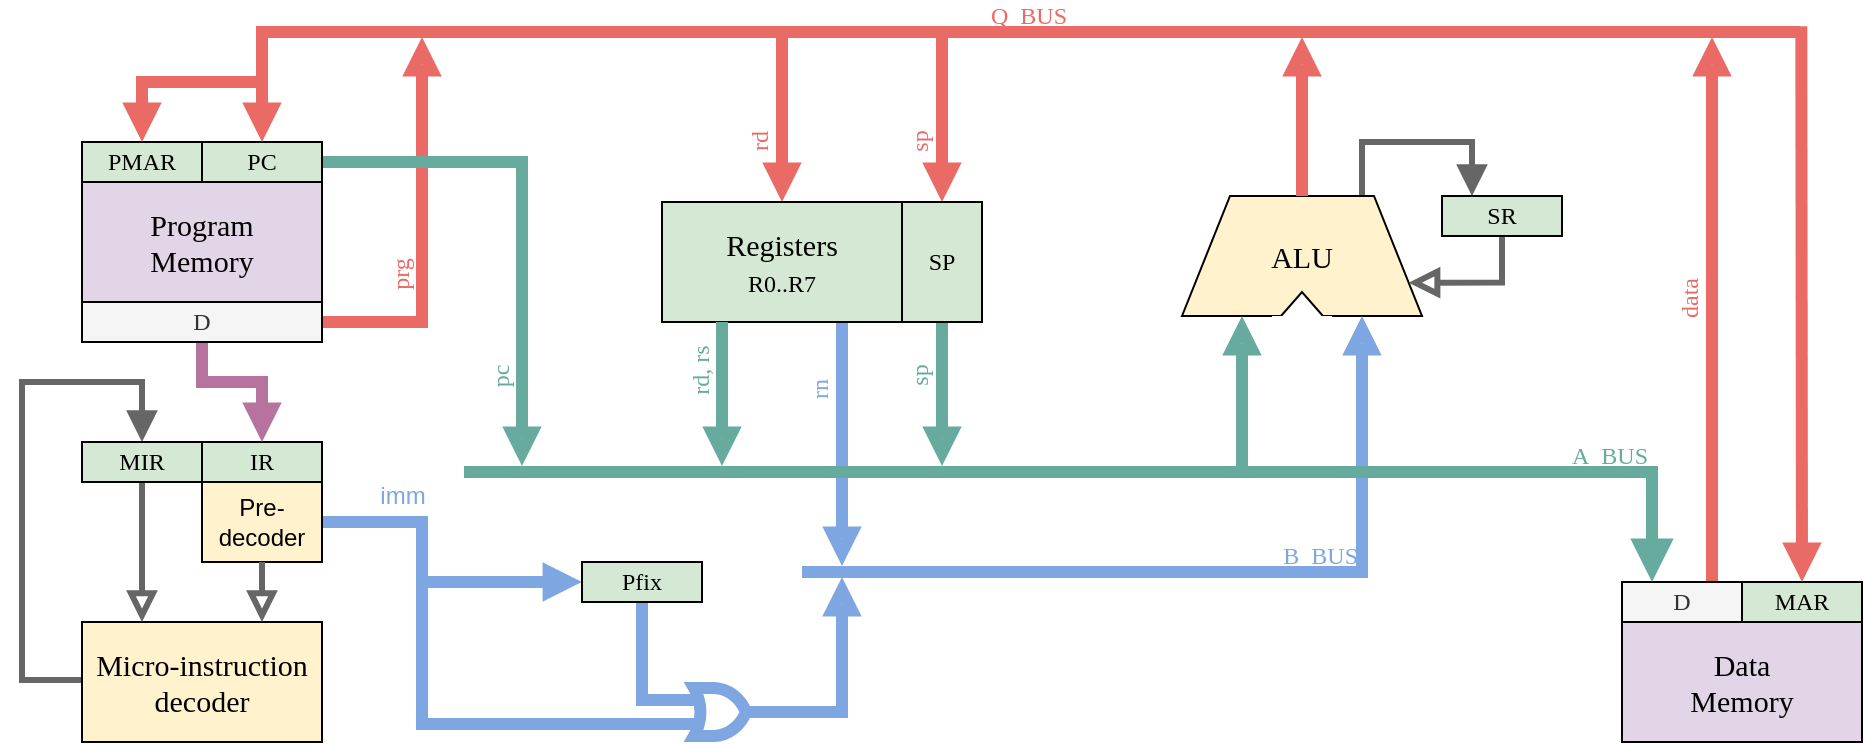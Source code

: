 <mxfile version="11.1.4" type="device"><diagram id="bYJyz9-ESYU4-v9C8c3z" name="Page-1"><mxGraphModel dx="1106" dy="858" grid="1" gridSize="10" guides="1" tooltips="1" connect="1" arrows="1" fold="1" page="1" pageScale="1" pageWidth="1169" pageHeight="827" math="0" shadow="0"><root><mxCell id="0"/><mxCell id="76gdxaaUFdXqzk1Zyu3C-14" value="Control Lines" parent="0" visible="0"/><mxCell id="76gdxaaUFdXqzk1Zyu3C-13" style="edgeStyle=orthogonalEdgeStyle;rounded=0;comic=0;orthogonalLoop=1;jettySize=auto;html=1;exitX=0.5;exitY=1;exitDx=0;exitDy=0;entryX=0.5;entryY=0;entryDx=0;entryDy=0;shadow=0;startSize=8;endArrow=openThin;endFill=0;endSize=8;strokeColor=#6c8ebf;strokeWidth=1;fontFamily=Verdana;fontSize=12;fontColor=#6C8EBF;fillColor=#dae8fc;" parent="76gdxaaUFdXqzk1Zyu3C-14" source="7PECbtIVlv3YIYD0plwd-87" target="76gdxaaUFdXqzk1Zyu3C-1" edge="1"><mxGeometry relative="1" as="geometry"><Array as="points"><mxPoint x="280" y="620"/><mxPoint x="120" y="620"/><mxPoint x="120" y="100"/><mxPoint x="650" y="100"/></Array></mxGeometry></mxCell><mxCell id="76gdxaaUFdXqzk1Zyu3C-8" style="edgeStyle=orthogonalEdgeStyle;rounded=0;comic=0;orthogonalLoop=1;jettySize=auto;html=1;exitX=1;exitY=0.75;exitDx=0;exitDy=0;shadow=0;startSize=8;endArrow=openThin;endFill=0;endSize=8;strokeColor=#6c8ebf;strokeWidth=1;fontFamily=Verdana;fontSize=12;fontColor=#6C8EBF;fillColor=#dae8fc;entryX=0;entryY=0.75;entryDx=0;entryDy=0;" parent="76gdxaaUFdXqzk1Zyu3C-14" source="76gdxaaUFdXqzk1Zyu3C-1" target="oo6LAJHTDvUNfR8HqHgP-6" edge="1"><mxGeometry relative="1" as="geometry"><Array as="points"><mxPoint x="700" y="180"/><mxPoint x="700" y="373"/></Array><mxPoint x="800" y="417" as="targetPoint"/></mxGeometry></mxCell><mxCell id="76gdxaaUFdXqzk1Zyu3C-3" style="edgeStyle=orthogonalEdgeStyle;rounded=0;orthogonalLoop=1;jettySize=auto;html=1;fontSize=12;entryX=0.25;entryY=0;entryDx=0;entryDy=0;endArrow=openThin;endFill=0;strokeWidth=1;endSize=10;startSize=10;exitX=1;exitY=0.5;exitDx=0;exitDy=0;fillColor=#dae8fc;strokeColor=#6c8ebf;" parent="76gdxaaUFdXqzk1Zyu3C-14" source="76gdxaaUFdXqzk1Zyu3C-4" target="7PECbtIVlv3YIYD0plwd-84" edge="1"><mxGeometry relative="1" as="geometry"><mxPoint x="380" y="330" as="sourcePoint"/><Array as="points"><mxPoint x="295" y="170"/></Array></mxGeometry></mxCell><mxCell id="76gdxaaUFdXqzk1Zyu3C-4" value="PC&lt;br&gt;Inc" style="text;html=1;strokeColor=#6c8ebf;fillColor=#dae8fc;align=center;verticalAlign=middle;whiteSpace=wrap;rounded=1;fontSize=12;fontFamily=Verdana;arcSize=6;fontColor=#6C8EBF;" parent="76gdxaaUFdXqzk1Zyu3C-14" vertex="1"><mxGeometry x="210" y="150" width="60" height="40" as="geometry"/></mxCell><mxCell id="76gdxaaUFdXqzk1Zyu3C-1" value="&lt;font face=&quot;Verdana&quot; style=&quot;font-size: 13px&quot;&gt;ALU Control&lt;/font&gt;" style="rounded=1;whiteSpace=wrap;html=1;fillColor=#dae8fc;strokeColor=#6c8ebf;arcSize=7;fontColor=#6C8EBF;" parent="76gdxaaUFdXqzk1Zyu3C-14" vertex="1"><mxGeometry x="620" y="150" width="60" height="40" as="geometry"/></mxCell><mxCell id="76gdxaaUFdXqzk1Zyu3C-18" style="edgeStyle=orthogonalEdgeStyle;rounded=0;comic=0;orthogonalLoop=1;jettySize=auto;html=1;exitX=1;exitY=0.25;exitDx=0;exitDy=0;shadow=0;startSize=8;endArrow=openThin;endFill=0;endSize=8;strokeColor=#6c8ebf;strokeWidth=1;fontFamily=Verdana;fontSize=12;fontColor=#6C8EBF;fillColor=#dae8fc;" parent="76gdxaaUFdXqzk1Zyu3C-14" source="76gdxaaUFdXqzk1Zyu3C-17" target="7PECbtIVlv3YIYD0plwd-2" edge="1"><mxGeometry relative="1" as="geometry"><Array as="points"><mxPoint x="480" y="160"/><mxPoint x="480" y="505"/></Array></mxGeometry></mxCell><mxCell id="76gdxaaUFdXqzk1Zyu3C-19" style="edgeStyle=orthogonalEdgeStyle;rounded=0;comic=0;orthogonalLoop=1;jettySize=auto;html=1;exitX=1;exitY=0.5;exitDx=0;exitDy=0;shadow=0;startSize=8;endArrow=openThin;endFill=0;endSize=8;strokeColor=#6c8ebf;strokeWidth=1;fontFamily=Verdana;fontSize=12;fontColor=#6C8EBF;fillColor=#dae8fc;" parent="76gdxaaUFdXqzk1Zyu3C-14" source="76gdxaaUFdXqzk1Zyu3C-17" target="7PECbtIVlv3YIYD0plwd-5" edge="1"><mxGeometry relative="1" as="geometry"><Array as="points"><mxPoint x="470" y="170"/></Array></mxGeometry></mxCell><mxCell id="76gdxaaUFdXqzk1Zyu3C-20" style="edgeStyle=orthogonalEdgeStyle;rounded=0;comic=0;orthogonalLoop=1;jettySize=auto;html=1;exitX=1;exitY=0.75;exitDx=0;exitDy=0;shadow=0;startSize=8;endArrow=openThin;endFill=0;endSize=8;strokeColor=#6c8ebf;strokeWidth=1;fontFamily=Verdana;fontSize=12;fontColor=#6C8EBF;fillColor=#dae8fc;" parent="76gdxaaUFdXqzk1Zyu3C-14" source="76gdxaaUFdXqzk1Zyu3C-17" target="7PECbtIVlv3YIYD0plwd-35" edge="1"><mxGeometry relative="1" as="geometry"><Array as="points"><mxPoint x="460" y="180"/></Array></mxGeometry></mxCell><mxCell id="76gdxaaUFdXqzk1Zyu3C-17" value="&lt;font face=&quot;Verdana&quot; style=&quot;font-size: 13px&quot;&gt;Bus&lt;br&gt;Control&lt;/font&gt;" style="rounded=1;whiteSpace=wrap;html=1;fillColor=#dae8fc;strokeColor=#6c8ebf;arcSize=7;fontColor=#6C8EBF;" parent="76gdxaaUFdXqzk1Zyu3C-14" vertex="1"><mxGeometry x="370" y="150" width="60" height="40" as="geometry"/></mxCell><mxCell id="76gdxaaUFdXqzk1Zyu3C-21" style="edgeStyle=orthogonalEdgeStyle;rounded=0;comic=0;orthogonalLoop=1;jettySize=auto;html=1;exitX=0;exitY=0.75;exitDx=0;exitDy=0;entryX=0;entryY=0.5;entryDx=0;entryDy=0;shadow=0;startSize=8;endArrow=openThin;endFill=0;endSize=8;strokeColor=#6c8ebf;strokeWidth=1;fontFamily=Verdana;fontSize=12;fontColor=#6C8EBF;fillColor=#dae8fc;" parent="76gdxaaUFdXqzk1Zyu3C-14" source="7PECbtIVlv3YIYD0plwd-87" target="7PECbtIVlv3YIYD0plwd-83" edge="1"><mxGeometry relative="1" as="geometry"><Array as="points"><mxPoint x="160" y="585"/><mxPoint x="160" y="370"/></Array></mxGeometry></mxCell><mxCell id="76gdxaaUFdXqzk1Zyu3C-22" style="edgeStyle=orthogonalEdgeStyle;rounded=0;comic=0;orthogonalLoop=1;jettySize=auto;html=1;exitX=0.75;exitY=1;exitDx=0;exitDy=0;entryX=0;entryY=0.5;entryDx=0;entryDy=0;shadow=0;startSize=8;endArrow=openThin;endFill=0;endSize=8;strokeColor=#6c8ebf;strokeWidth=1;fontFamily=Verdana;fontSize=12;fontColor=#6C8EBF;fillColor=#dae8fc;" parent="76gdxaaUFdXqzk1Zyu3C-14" source="7PECbtIVlv3YIYD0plwd-87" target="7PECbtIVlv3YIYD0plwd-1" edge="1"><mxGeometry relative="1" as="geometry"><Array as="points"><mxPoint x="312" y="600"/><mxPoint x="312" y="620"/><mxPoint x="860" y="620"/><mxPoint x="860" y="570"/></Array></mxGeometry></mxCell><mxCell id="76gdxaaUFdXqzk1Zyu3C-23" style="edgeStyle=orthogonalEdgeStyle;rounded=0;comic=0;orthogonalLoop=1;jettySize=auto;html=1;exitX=0.5;exitY=1;exitDx=0;exitDy=0;shadow=0;startSize=8;endArrow=openThin;endFill=0;endSize=8;strokeColor=#6c8ebf;strokeWidth=1;fontFamily=Verdana;fontSize=12;fontColor=#6C8EBF;fillColor=#dae8fc;entryX=0.25;entryY=0;entryDx=0;entryDy=0;" parent="76gdxaaUFdXqzk1Zyu3C-14" source="7PECbtIVlv3YIYD0plwd-87" target="76gdxaaUFdXqzk1Zyu3C-4" edge="1"><mxGeometry relative="1" as="geometry"><Array as="points"><mxPoint x="280" y="620"/><mxPoint x="120" y="620"/><mxPoint x="120" y="100"/><mxPoint x="225" y="100"/></Array><mxPoint x="340" y="90" as="targetPoint"/></mxGeometry></mxCell><mxCell id="76gdxaaUFdXqzk1Zyu3C-24" style="edgeStyle=orthogonalEdgeStyle;rounded=0;comic=0;orthogonalLoop=1;jettySize=auto;html=1;exitX=0.5;exitY=1;exitDx=0;exitDy=0;entryX=0.5;entryY=0;entryDx=0;entryDy=0;shadow=0;startSize=8;endArrow=openThin;endFill=0;endSize=8;strokeColor=#6c8ebf;strokeWidth=1;fontFamily=Verdana;fontSize=12;fontColor=#6C8EBF;fillColor=#dae8fc;" parent="76gdxaaUFdXqzk1Zyu3C-14" source="7PECbtIVlv3YIYD0plwd-87" target="76gdxaaUFdXqzk1Zyu3C-17" edge="1"><mxGeometry relative="1" as="geometry"><Array as="points"><mxPoint x="280" y="620"/><mxPoint x="120" y="620"/><mxPoint x="120" y="100"/><mxPoint x="400" y="100"/></Array></mxGeometry></mxCell><mxCell id="E7_qgRfLG7lhhZWOt4PQ-3" style="edgeStyle=orthogonalEdgeStyle;rounded=0;orthogonalLoop=1;jettySize=auto;html=1;exitX=0;exitY=0.75;exitDx=0;exitDy=0;entryX=0;entryY=0.75;entryDx=0;entryDy=0;startArrow=none;startFill=0;startSize=8;endArrow=openThin;endFill=0;endSize=8;fontSize=12;align=left;fillColor=#dae8fc;strokeColor=#6c8ebf;" parent="76gdxaaUFdXqzk1Zyu3C-14" source="7PECbtIVlv3YIYD0plwd-87" target="7PECbtIVlv3YIYD0plwd-90" edge="1"><mxGeometry relative="1" as="geometry"><Array as="points"><mxPoint x="160" y="585"/><mxPoint x="160" y="465"/></Array></mxGeometry></mxCell><mxCell id="grvOVktwoB_2_8mOorg3-1" style="edgeStyle=orthogonalEdgeStyle;rounded=0;orthogonalLoop=1;jettySize=auto;html=1;exitX=0;exitY=0.5;exitDx=0;exitDy=0;entryX=0.75;entryY=0;entryDx=0;entryDy=0;fillColor=#dae8fc;strokeColor=#6c8ebf;endSize=8;startSize=8;endArrow=openThin;endFill=0;" parent="76gdxaaUFdXqzk1Zyu3C-14" source="76gdxaaUFdXqzk1Zyu3C-1" target="76gdxaaUFdXqzk1Zyu3C-4" edge="1"><mxGeometry relative="1" as="geometry"><Array as="points"><mxPoint x="600" y="170"/><mxPoint x="600" y="120"/><mxPoint x="255" y="120"/></Array></mxGeometry></mxCell><mxCell id="AL6U14OraophEnAEyjit-11" style="edgeStyle=orthogonalEdgeStyle;rounded=0;orthogonalLoop=1;jettySize=auto;html=1;exitX=1;exitY=0.25;exitDx=0;exitDy=0;entryX=0;entryY=0.5;entryDx=0;entryDy=0;startArrow=none;startFill=0;startSize=8;endArrow=openThin;endFill=0;endSize=8;fontColor=#6C8EBF;fillColor=#dae8fc;strokeColor=#6c8ebf;" parent="76gdxaaUFdXqzk1Zyu3C-14" source="AL6U14OraophEnAEyjit-6" target="oo6LAJHTDvUNfR8HqHgP-11" edge="1"><mxGeometry relative="1" as="geometry"><Array as="points"><mxPoint x="340" y="478"/><mxPoint x="400" y="478"/><mxPoint x="400" y="360"/></Array></mxGeometry></mxCell><mxCell id="AL6U14OraophEnAEyjit-12" style="edgeStyle=orthogonalEdgeStyle;rounded=0;orthogonalLoop=1;jettySize=auto;html=1;exitX=0;exitY=0.5;exitDx=0;exitDy=0;entryX=0;entryY=0.25;entryDx=0;entryDy=0;startArrow=none;startFill=0;startSize=8;endArrow=openThin;endFill=0;endSize=8;fontColor=#6C8EBF;align=left;fillColor=#dae8fc;strokeColor=#6c8ebf;" parent="76gdxaaUFdXqzk1Zyu3C-14" source="76gdxaaUFdXqzk1Zyu3C-1" target="7PECbtIVlv3YIYD0plwd-90" edge="1"><mxGeometry relative="1" as="geometry"><Array as="points"><mxPoint x="600" y="170"/><mxPoint x="600" y="120"/><mxPoint x="140" y="120"/><mxPoint x="140" y="455"/></Array></mxGeometry></mxCell><mxCell id="AL6U14OraophEnAEyjit-13" style="edgeStyle=orthogonalEdgeStyle;rounded=0;orthogonalLoop=1;jettySize=auto;html=1;exitX=0;exitY=0.25;exitDx=0;exitDy=0;entryX=1;entryY=0.25;entryDx=0;entryDy=0;startArrow=none;startFill=0;startSize=8;endArrow=openThin;endFill=0;endSize=8;fontColor=#6C8EBF;align=left;fillColor=#dae8fc;strokeColor=#6c8ebf;" parent="76gdxaaUFdXqzk1Zyu3C-14" source="oo6LAJHTDvUNfR8HqHgP-6" target="76gdxaaUFdXqzk1Zyu3C-1" edge="1"><mxGeometry relative="1" as="geometry"><Array as="points"><mxPoint x="720" y="348"/><mxPoint x="720" y="160"/></Array></mxGeometry></mxCell><mxCell id="EOEx4cHaCTOu8DqKz9w0-15" style="edgeStyle=orthogonalEdgeStyle;rounded=0;orthogonalLoop=1;jettySize=auto;html=1;exitX=1;exitY=0.75;exitDx=0;exitDy=0;entryX=0.25;entryY=1;entryDx=0;entryDy=0;startSize=8;endArrow=openThin;endFill=0;endSize=8;fontSize=12;fillColor=#dae8fc;strokeColor=#6c8ebf;" parent="76gdxaaUFdXqzk1Zyu3C-14" source="7PECbtIVlv3YIYD0plwd-87" target="EOEx4cHaCTOu8DqKz9w0-3" edge="1"><mxGeometry relative="1" as="geometry"/></mxCell><mxCell id="WS2s1Ppvj-u4pzFUTlau-1" value="Text" style="text;html=1;resizable=0;points=[];autosize=1;align=left;verticalAlign=top;spacingTop=-4;" parent="76gdxaaUFdXqzk1Zyu3C-14" vertex="1"><mxGeometry x="635" y="657" width="40" height="20" as="geometry"/></mxCell><mxCell id="1" parent="0"/><mxCell id="7PECbtIVlv3YIYD0plwd-80" style="edgeStyle=elbowEdgeStyle;rounded=0;orthogonalLoop=1;jettySize=auto;elbow=vertical;html=1;exitX=0.75;exitY=0;exitDx=0;exitDy=0;labelBackgroundColor=none;startSize=8;endArrow=block;endFill=1;endSize=8;strokeWidth=3;fontFamily=Verdana;fontSize=14;align=center;entryX=0.25;entryY=0;entryDx=0;entryDy=0;strokeColor=#666666;" parent="1" source="oo6LAJHTDvUNfR8HqHgP-6" target="7PECbtIVlv3YIYD0plwd-76" edge="1"><mxGeometry relative="1" as="geometry"><mxPoint x="935" y="270" as="targetPoint"/><Array as="points"><mxPoint x="875" y="270"/></Array></mxGeometry></mxCell><mxCell id="oo6LAJHTDvUNfR8HqHgP-6" value="ALU" style="shape=trapezoid;perimeter=trapezoidPerimeter;whiteSpace=wrap;html=1;strokeWidth=1;fontFamily=Verdana;fontSize=15;fillColor=#fff2cc;strokeColor=#000000;rotation=0;" parent="1" vertex="1"><mxGeometry x="770" y="297" width="120" height="60" as="geometry"/></mxCell><mxCell id="7PECbtIVlv3YIYD0plwd-31" style="edgeStyle=none;rounded=0;orthogonalLoop=1;jettySize=auto;html=1;labelBackgroundColor=none;startSize=10;endArrow=block;endFill=0;endSize=4;strokeWidth=6;fontFamily=Verdana;fontSize=14;align=center;entryX=0.75;entryY=1;entryDx=0;entryDy=0;fillColor=#f5f5f5;strokeColor=#7EA6E0;" parent="1" source="7PECbtIVlv3YIYD0plwd-2" target="oo6LAJHTDvUNfR8HqHgP-6" edge="1"><mxGeometry relative="1" as="geometry"><mxPoint x="896" y="595" as="sourcePoint"/></mxGeometry></mxCell><mxCell id="7PECbtIVlv3YIYD0plwd-38" style="edgeStyle=none;rounded=0;orthogonalLoop=1;jettySize=auto;html=1;labelBackgroundColor=none;startSize=4;endArrow=block;endFill=0;endSize=4;strokeWidth=6;fontFamily=Verdana;fontSize=14;align=center;exitX=0.5;exitY=0;exitDx=0;exitDy=0;strokeColor=#EA6B66;" parent="1" source="oo6LAJHTDvUNfR8HqHgP-6" target="7PECbtIVlv3YIYD0plwd-35" edge="1"><mxGeometry relative="1" as="geometry"><mxPoint x="675" y="427" as="sourcePoint"/><Array as="points"><mxPoint x="830" y="270"/></Array><mxPoint x="800" y="220" as="targetPoint"/></mxGeometry></mxCell><mxCell id="7PECbtIVlv3YIYD0plwd-4" value="rn" style="edgeStyle=none;rounded=0;orthogonalLoop=1;jettySize=auto;html=1;exitX=0.75;exitY=1;exitDx=0;exitDy=0;fontFamily=Verdana;fontSize=12;labelPosition=center;verticalLabelPosition=middle;align=center;verticalAlign=bottom;horizontal=0;strokeWidth=6;labelBackgroundColor=none;spacing=0;spacingRight=10;endArrow=block;endFill=0;endSize=4;startSize=4;strokeColor=#7EA6E0;fontColor=#7EA6E0;" parent="1" source="oo6LAJHTDvUNfR8HqHgP-11" target="7PECbtIVlv3YIYD0plwd-2" edge="1"><mxGeometry x="-0.426" relative="1" as="geometry"><mxPoint as="offset"/><mxPoint x="580" y="570" as="targetPoint"/></mxGeometry></mxCell><mxCell id="7PECbtIVlv3YIYD0plwd-69" value="rd" style="edgeStyle=none;rounded=0;orthogonalLoop=1;jettySize=auto;html=1;labelBackgroundColor=none;startSize=4;endArrow=block;endFill=1;endSize=4;strokeWidth=6;fontFamily=Verdana;fontSize=12;align=center;entryX=0.5;entryY=0;entryDx=0;entryDy=0;horizontal=0;verticalAlign=bottom;spacingRight=10;startArrow=none;startFill=0;strokeColor=#EA6B66;fontColor=#EA6B66;" parent="1" source="7PECbtIVlv3YIYD0plwd-35" target="oo6LAJHTDvUNfR8HqHgP-11" edge="1"><mxGeometry x="0.351" relative="1" as="geometry"><Array as="points"><mxPoint x="570" y="280"/></Array><mxPoint as="offset"/></mxGeometry></mxCell><mxCell id="oo6LAJHTDvUNfR8HqHgP-11" value="&lt;font&gt;Registers&lt;br&gt;&lt;font style=&quot;font-size: 12px&quot;&gt;R0..R7&lt;/font&gt;&lt;/font&gt;" style="text;html=1;strokeColor=#000000;fillColor=#d5e8d4;align=center;verticalAlign=middle;whiteSpace=wrap;rounded=0;strokeWidth=1;fontFamily=Verdana;fontSize=15;" parent="1" vertex="1"><mxGeometry x="510" y="300" width="120" height="60" as="geometry"/></mxCell><mxCell id="7PECbtIVlv3YIYD0plwd-5" value="A_BUS" style="line;strokeWidth=6;html=1;perimeter=backbonePerimeter;points=[];outlineConnect=0;fontFamily=Verdana;fontSize=12;horizontal=1;verticalAlign=bottom;labelBackgroundColor=none;align=right;spacing=6;fillColor=#f5f5f5;strokeColor=#67AB9F;fontColor=#67AB9F;" parent="1" vertex="1"><mxGeometry x="411" y="430" width="597" height="10" as="geometry"/></mxCell><mxCell id="7PECbtIVlv3YIYD0plwd-2" value="B_BUS" style="line;strokeWidth=6;html=1;perimeter=backbonePerimeter;points=[];outlineConnect=0;fontFamily=Verdana;fontSize=12;spacing=6;verticalAlign=bottom;shadow=0;align=right;fillColor=#f5f5f5;strokeColor=#7EA6E0;fontColor=#7EA6E0;labelBackgroundColor=none;" parent="1" vertex="1"><mxGeometry x="580" y="480" width="283" height="10" as="geometry"/></mxCell><mxCell id="7PECbtIVlv3YIYD0plwd-30" value="" style="edgeStyle=none;rounded=0;orthogonalLoop=1;jettySize=auto;html=1;fontFamily=Verdana;fontSize=14;labelPosition=right;verticalLabelPosition=middle;align=center;verticalAlign=bottom;horizontal=0;labelBackgroundColor=none;spacing=6;spacingRight=2;endArrow=block;endFill=0;strokeWidth=6;endSize=4;startSize=4;entryX=0.25;entryY=1;entryDx=0;entryDy=0;fillColor=#f5f5f5;strokeColor=#67AB9F;" parent="1" source="7PECbtIVlv3YIYD0plwd-5" target="oo6LAJHTDvUNfR8HqHgP-6" edge="1"><mxGeometry relative="1" as="geometry"><mxPoint x="836" y="525" as="sourcePoint"/><mxPoint x="826" y="483" as="targetPoint"/></mxGeometry></mxCell><mxCell id="7PECbtIVlv3YIYD0plwd-35" value="Q_BUS" style="line;strokeWidth=6;html=1;perimeter=backbonePerimeter;points=[];outlineConnect=0;fontFamily=Verdana;fontSize=12;spacing=6;verticalAlign=bottom;fillColor=#f5f5f5;strokeColor=#EA6B66;shadow=0;align=center;fontColor=#EA6B66;labelBackgroundColor=none;" parent="1" vertex="1"><mxGeometry x="307" y="210" width="772" height="10" as="geometry"/></mxCell><mxCell id="7PECbtIVlv3YIYD0plwd-47" style="edgeStyle=none;rounded=0;orthogonalLoop=1;jettySize=auto;html=1;exitX=0.75;exitY=0;exitDx=0;exitDy=0;labelBackgroundColor=none;startSize=4;endArrow=block;endFill=0;endSize=4;strokeWidth=6;fontFamily=Verdana;fontSize=14;align=center;strokeColor=#EA6B66;" parent="1" source="7PECbtIVlv3YIYD0plwd-32" target="7PECbtIVlv3YIYD0plwd-35" edge="1"><mxGeometry relative="1" as="geometry"><mxPoint x="1125" y="240" as="targetPoint"/></mxGeometry></mxCell><mxCell id="uzuY4HpjYJN_Ay_BLV-1-11" value="data" style="text;resizable=0;points=[];align=right;verticalAlign=bottom;labelBackgroundColor=none;fontSize=12;horizontal=0;spacing=0;spacingRight=10;fontFamily=Verdana;html=1;fontColor=#EA6B66;" parent="7PECbtIVlv3YIYD0plwd-47" vertex="1" connectable="0"><mxGeometry x="-0.108" y="-1" relative="1" as="geometry"><mxPoint x="-6" y="-38.5" as="offset"/></mxGeometry></mxCell><mxCell id="7PECbtIVlv3YIYD0plwd-60" value="" style="group" parent="1" vertex="1" connectable="0"><mxGeometry x="815" y="339" width="30" height="28" as="geometry"/></mxCell><mxCell id="7PECbtIVlv3YIYD0plwd-54" value="" style="triangle;whiteSpace=wrap;html=1;shadow=0;labelBackgroundColor=none;strokeWidth=1;fontFamily=Verdana;fontSize=14;align=right;rotation=-90;" parent="7PECbtIVlv3YIYD0plwd-60" vertex="1"><mxGeometry x="7" width="16" height="28" as="geometry"/></mxCell><mxCell id="7PECbtIVlv3YIYD0plwd-55" value="" style="rounded=0;whiteSpace=wrap;html=1;shadow=0;labelBackgroundColor=none;strokeWidth=1;fontFamily=Verdana;fontSize=14;align=right;strokeColor=none;" parent="7PECbtIVlv3YIYD0plwd-60" vertex="1"><mxGeometry y="18" width="30" height="10" as="geometry"/></mxCell><mxCell id="7PECbtIVlv3YIYD0plwd-81" style="edgeStyle=orthogonalEdgeStyle;rounded=0;orthogonalLoop=1;jettySize=auto;html=1;exitX=0.5;exitY=1;exitDx=0;exitDy=0;entryX=1;entryY=0.75;entryDx=0;entryDy=0;labelBackgroundColor=none;startSize=8;endArrow=block;endFill=0;endSize=8;strokeWidth=3;fontFamily=Verdana;fontSize=14;align=center;strokeColor=#666666;" parent="1" source="7PECbtIVlv3YIYD0plwd-76" target="oo6LAJHTDvUNfR8HqHgP-6" edge="1"><mxGeometry relative="1" as="geometry"/></mxCell><mxCell id="7PECbtIVlv3YIYD0plwd-76" value="&lt;font style=&quot;font-size: 12px;&quot;&gt;SR&lt;/font&gt;" style="text;html=1;strokeColor=#000000;fillColor=#d5e8d4;align=center;verticalAlign=middle;whiteSpace=wrap;rounded=0;strokeWidth=1;fontFamily=Verdana;fontSize=12;" parent="1" vertex="1"><mxGeometry x="900" y="297" width="60" height="20" as="geometry"/></mxCell><mxCell id="7PECbtIVlv3YIYD0plwd-91" style="edgeStyle=orthogonalEdgeStyle;rounded=0;orthogonalLoop=1;jettySize=auto;html=1;exitX=0;exitY=0.5;exitDx=0;exitDy=0;labelBackgroundColor=none;startSize=8;endArrow=block;endFill=1;endSize=8;strokeWidth=3;fontFamily=Verdana;fontSize=14;align=center;entryX=0.5;entryY=0;entryDx=0;entryDy=0;strokeColor=#666666;" parent="1" source="7PECbtIVlv3YIYD0plwd-87" target="7PECbtIVlv3YIYD0plwd-90" edge="1"><mxGeometry relative="1" as="geometry"><mxPoint x="142" y="460" as="targetPoint"/><Array as="points"><mxPoint x="220" y="539"/><mxPoint x="190" y="539"/><mxPoint x="190" y="390"/><mxPoint x="250" y="390"/></Array></mxGeometry></mxCell><mxCell id="7PECbtIVlv3YIYD0plwd-102" value="" style="edgeStyle=orthogonalEdgeStyle;rounded=0;orthogonalLoop=1;jettySize=auto;html=1;labelBackgroundColor=none;startSize=10;endArrow=none;endFill=0;endSize=10;strokeWidth=6;fontFamily=Verdana;fontSize=12;align=center;verticalAlign=bottom;horizontal=1;spacing=0;spacingRight=0;entryX=0;entryY=0.75;entryDx=0;entryDy=0;entryPerimeter=0;strokeColor=#7EA6E0;spacingBottom=0;spacingLeft=0;spacingTop=0;" parent="1" target="EOEx4cHaCTOu8DqKz9w0-5" edge="1"><mxGeometry x="-0.801" y="-51" relative="1" as="geometry"><mxPoint x="542" y="579" as="targetPoint"/><Array as="points"><mxPoint x="390" y="510"/><mxPoint x="390" y="561"/></Array><mxPoint x="41" y="-50" as="offset"/><mxPoint x="390" y="490" as="sourcePoint"/></mxGeometry></mxCell><mxCell id="7PECbtIVlv3YIYD0plwd-87" value="Micro-instruction&lt;br&gt;decoder" style="text;html=1;strokeColor=#000000;fillColor=#fff2cc;align=center;verticalAlign=middle;whiteSpace=wrap;rounded=0;strokeWidth=1;fontFamily=Verdana;fontSize=15;" parent="1" vertex="1"><mxGeometry x="220" y="510" width="120" height="60" as="geometry"/></mxCell><mxCell id="7PECbtIVlv3YIYD0plwd-88" value="IR" style="text;html=1;strokeColor=#000000;fillColor=#d5e8d4;align=center;verticalAlign=middle;whiteSpace=wrap;rounded=0;strokeWidth=1;fontFamily=Verdana;fontSize=12;" parent="1" vertex="1"><mxGeometry x="280" y="420" width="60" height="20" as="geometry"/></mxCell><mxCell id="7PECbtIVlv3YIYD0plwd-92" style="edgeStyle=none;rounded=0;orthogonalLoop=1;jettySize=auto;html=1;exitX=0.5;exitY=1;exitDx=0;exitDy=0;labelBackgroundColor=none;startSize=8;endArrow=block;endFill=0;endSize=8;strokeWidth=3;fontFamily=Verdana;fontSize=14;align=center;entryX=0.25;entryY=0;entryDx=0;entryDy=0;strokeColor=#666666;" parent="1" source="7PECbtIVlv3YIYD0plwd-90" target="7PECbtIVlv3YIYD0plwd-87" edge="1"><mxGeometry relative="1" as="geometry"><mxPoint x="252" y="510" as="targetPoint"/></mxGeometry></mxCell><mxCell id="7PECbtIVlv3YIYD0plwd-90" value="MIR" style="text;html=1;strokeColor=#000000;fillColor=#d5e8d4;align=center;verticalAlign=middle;whiteSpace=wrap;rounded=0;strokeWidth=1;fontFamily=Verdana;fontSize=12;" parent="1" vertex="1"><mxGeometry x="220" y="420" width="60" height="20" as="geometry"/></mxCell><mxCell id="7PECbtIVlv3YIYD0plwd-95" style="edgeStyle=orthogonalEdgeStyle;rounded=0;orthogonalLoop=1;jettySize=auto;html=1;exitX=0.5;exitY=1;exitDx=0;exitDy=0;entryX=0.5;entryY=0;entryDx=0;entryDy=0;labelBackgroundColor=none;startSize=4;endArrow=block;endFill=1;endSize=4;strokeWidth=6;fontFamily=Verdana;fontSize=14;align=center;strokeColor=#B5739D;" parent="1" source="uzuY4HpjYJN_Ay_BLV-1-10" target="7PECbtIVlv3YIYD0plwd-88" edge="1"><mxGeometry relative="1" as="geometry"><Array as="points"><mxPoint x="280" y="390"/><mxPoint x="310" y="390"/></Array></mxGeometry></mxCell><mxCell id="7PECbtIVlv3YIYD0plwd-98" value="prg" style="edgeStyle=orthogonalEdgeStyle;rounded=0;orthogonalLoop=1;jettySize=auto;html=1;labelBackgroundColor=none;startSize=4;endArrow=block;endFill=0;endSize=4;strokeWidth=6;fontFamily=Verdana;fontSize=12;align=center;verticalAlign=bottom;horizontal=0;exitX=1;exitY=0.5;exitDx=0;exitDy=0;spacing=0;spacingRight=10;strokeColor=#EA6B66;fontColor=#EA6B66;" parent="1" source="uzuY4HpjYJN_Ay_BLV-1-10" target="7PECbtIVlv3YIYD0plwd-35" edge="1"><mxGeometry x="-0.248" relative="1" as="geometry"><mxPoint x="372" y="426" as="sourcePoint"/><Array as="points"><mxPoint x="390" y="360"/></Array><mxPoint as="offset"/></mxGeometry></mxCell><mxCell id="7PECbtIVlv3YIYD0plwd-101" value="pc" style="edgeStyle=orthogonalEdgeStyle;rounded=0;orthogonalLoop=1;jettySize=auto;html=1;exitX=1;exitY=0.5;exitDx=0;exitDy=0;labelBackgroundColor=none;startSize=4;endArrow=block;endFill=0;endSize=4;strokeWidth=6;fontFamily=Verdana;fontSize=12;align=center;horizontal=0;verticalAlign=bottom;spacing=0;spacingRight=10;strokeColor=#67AB9F;fontColor=#67AB9F;" parent="1" source="7PECbtIVlv3YIYD0plwd-84" target="7PECbtIVlv3YIYD0plwd-5" edge="1"><mxGeometry x="0.653" relative="1" as="geometry"><Array as="points"><mxPoint x="440" y="280"/></Array><mxPoint as="offset"/><mxPoint x="422" y="480" as="targetPoint"/></mxGeometry></mxCell><mxCell id="E7_qgRfLG7lhhZWOt4PQ-1" value="rd, rs" style="edgeStyle=none;rounded=0;orthogonalLoop=1;jettySize=auto;html=1;exitX=0.25;exitY=1;exitDx=0;exitDy=0;fontFamily=Verdana;fontSize=12;labelPosition=center;verticalLabelPosition=middle;align=center;verticalAlign=bottom;horizontal=0;labelBackgroundColor=none;spacing=0;spacingRight=10;endArrow=block;endFill=0;strokeWidth=6;endSize=4;startSize=4;strokeColor=#67AB9F;fontColor=#67AB9F;" parent="1" source="oo6LAJHTDvUNfR8HqHgP-11" target="7PECbtIVlv3YIYD0plwd-5" edge="1"><mxGeometry x="-0.292" relative="1" as="geometry"><mxPoint x="550" y="460" as="sourcePoint"/><mxPoint x="550" y="522" as="targetPoint"/><mxPoint as="offset"/></mxGeometry></mxCell><mxCell id="7PECbtIVlv3YIYD0plwd-1" value="Data&lt;br&gt;Memory" style="text;html=1;strokeColor=#000000;fillColor=#e1d5e7;align=center;verticalAlign=middle;whiteSpace=wrap;rounded=0;strokeWidth=1;fontFamily=Verdana;fontSize=15;" parent="1" vertex="1"><mxGeometry x="990" y="510" width="120" height="60" as="geometry"/></mxCell><mxCell id="7PECbtIVlv3YIYD0plwd-32" value="&lt;font style=&quot;font-size: 12px&quot;&gt;D&lt;br&gt;&lt;/font&gt;" style="text;html=1;align=center;verticalAlign=middle;whiteSpace=wrap;rounded=0;strokeWidth=1;fontFamily=Verdana;fontSize=12;fillColor=#f5f5f5;strokeColor=#000000;fontColor=#333333;" parent="1" vertex="1"><mxGeometry x="990" y="490" width="60" height="20" as="geometry"/></mxCell><mxCell id="7PECbtIVlv3YIYD0plwd-34" value="&lt;font style=&quot;font-size: 12px;&quot;&gt;MAR&lt;/font&gt;" style="text;html=1;strokeColor=#000000;fillColor=#d5e8d4;align=center;verticalAlign=middle;whiteSpace=wrap;rounded=0;strokeWidth=1;fontFamily=Verdana;fontSize=12;horizontal=1;" parent="1" vertex="1"><mxGeometry x="1050" y="490" width="60" height="20" as="geometry"/></mxCell><mxCell id="7PECbtIVlv3YIYD0plwd-83" value="Program&lt;br&gt;Memory" style="text;html=1;strokeColor=#000000;fillColor=#e1d5e7;align=center;verticalAlign=middle;whiteSpace=wrap;rounded=0;strokeWidth=1;fontFamily=Verdana;fontSize=15;" parent="1" vertex="1"><mxGeometry x="220" y="290" width="120" height="60" as="geometry"/></mxCell><mxCell id="7PECbtIVlv3YIYD0plwd-84" value="PC" style="text;html=1;strokeColor=#000000;fillColor=#d5e8d4;align=center;verticalAlign=middle;whiteSpace=wrap;rounded=0;strokeWidth=1;fontFamily=Verdana;fontSize=12;" parent="1" vertex="1"><mxGeometry x="280" y="270" width="60" height="20" as="geometry"/></mxCell><mxCell id="7PECbtIVlv3YIYD0plwd-85" value="PMAR" style="text;html=1;strokeColor=#000000;fillColor=#d5e8d4;align=center;verticalAlign=middle;whiteSpace=wrap;rounded=0;strokeWidth=1;fontFamily=Verdana;fontSize=12;" parent="1" vertex="1"><mxGeometry x="220" y="270" width="60" height="20" as="geometry"/></mxCell><mxCell id="7PECbtIVlv3YIYD0plwd-99" style="edgeStyle=orthogonalEdgeStyle;rounded=0;orthogonalLoop=1;jettySize=auto;html=1;labelBackgroundColor=none;startSize=4;endArrow=block;endFill=1;endSize=4;strokeWidth=6;fontFamily=Verdana;fontSize=14;align=center;entryX=0.5;entryY=0;entryDx=0;entryDy=0;strokeColor=#EA6B66;" parent="1" target="7PECbtIVlv3YIYD0plwd-85" edge="1"><mxGeometry relative="1" as="geometry"><mxPoint x="310" y="250" as="sourcePoint"/><Array as="points"><mxPoint x="310" y="240"/><mxPoint x="250" y="240"/></Array></mxGeometry></mxCell><mxCell id="7PECbtIVlv3YIYD0plwd-100" style="edgeStyle=none;rounded=0;orthogonalLoop=1;jettySize=auto;html=1;labelBackgroundColor=none;startSize=4;endArrow=block;endFill=1;endSize=4;strokeWidth=6;fontFamily=Verdana;fontSize=14;align=center;entryX=0.5;entryY=0;entryDx=0;entryDy=0;strokeColor=#EA6B66;" parent="1" source="7PECbtIVlv3YIYD0plwd-35" target="7PECbtIVlv3YIYD0plwd-84" edge="1"><mxGeometry relative="1" as="geometry"><mxPoint x="312" y="310" as="sourcePoint"/></mxGeometry></mxCell><mxCell id="EOEx4cHaCTOu8DqKz9w0-7" style="edgeStyle=orthogonalEdgeStyle;rounded=0;orthogonalLoop=1;jettySize=auto;html=1;exitX=1;exitY=0.5;exitDx=0;exitDy=0;endSize=4;startSize=10;endArrow=block;endFill=1;strokeWidth=6;strokeColor=#7EA6E0;entryX=0;entryY=0.5;entryDx=0;entryDy=0;fontColor=#7EA6E0;" parent="1" source="AL6U14OraophEnAEyjit-6" target="EOEx4cHaCTOu8DqKz9w0-3" edge="1"><mxGeometry relative="1" as="geometry"><Array as="points"><mxPoint x="390" y="460"/><mxPoint x="390" y="490"/></Array><mxPoint x="379.667" y="503" as="sourcePoint"/><mxPoint x="470" y="510" as="targetPoint"/></mxGeometry></mxCell><mxCell id="jY7cSYNC9fEhoHwZwy9i-1" value="imm" style="text;html=1;resizable=0;points=[];align=center;verticalAlign=middle;labelBackgroundColor=none;horizontal=1;spacing=0;spacingBottom=6;fontColor=#7EA6E0;" parent="EOEx4cHaCTOu8DqKz9w0-7" vertex="1" connectable="0"><mxGeometry x="-0.637" y="1" relative="1" as="geometry"><mxPoint x="11" y="-9" as="offset"/></mxGeometry></mxCell><mxCell id="AL6U14OraophEnAEyjit-6" value="Pre-&lt;br&gt;decoder" style="rounded=0;whiteSpace=wrap;html=1;fillColor=#fff2cc;strokeColor=#000000;" parent="1" vertex="1"><mxGeometry x="280" y="440" width="60" height="40" as="geometry"/></mxCell><mxCell id="7PECbtIVlv3YIYD0plwd-93" style="edgeStyle=none;rounded=0;orthogonalLoop=1;jettySize=auto;html=1;exitX=0.5;exitY=1;exitDx=0;exitDy=0;entryX=0.75;entryY=0;entryDx=0;entryDy=0;labelBackgroundColor=none;startSize=8;endArrow=block;endFill=0;endSize=8;strokeWidth=3;fontFamily=Verdana;fontSize=14;align=center;strokeColor=#666666;" parent="1" source="AL6U14OraophEnAEyjit-6" target="7PECbtIVlv3YIYD0plwd-87" edge="1"><mxGeometry relative="1" as="geometry"/></mxCell><mxCell id="EOEx4cHaCTOu8DqKz9w0-9" value="sp" style="edgeStyle=orthogonalEdgeStyle;rounded=0;orthogonalLoop=1;jettySize=auto;html=1;exitX=0.5;exitY=1;exitDx=0;exitDy=0;startSize=4;endArrow=block;endFill=0;endSize=4;spacingRight=10;verticalAlign=bottom;horizontal=0;fontSize=12;strokeWidth=6;strokeColor=#67AB9F;spacing=2;fontFamily=Verdana;labelBackgroundColor=none;fontColor=#67AB9F;" parent="1" source="EOEx4cHaCTOu8DqKz9w0-1" target="7PECbtIVlv3YIYD0plwd-5" edge="1"><mxGeometry x="-0.167" relative="1" as="geometry"><Array as="points"><mxPoint x="650" y="390"/><mxPoint x="650" y="390"/></Array><mxPoint as="offset"/></mxGeometry></mxCell><mxCell id="EOEx4cHaCTOu8DqKz9w0-11" value="sp" style="edgeStyle=orthogonalEdgeStyle;rounded=0;orthogonalLoop=1;jettySize=auto;html=1;startSize=4;endArrow=block;endFill=1;endSize=4;horizontal=0;verticalAlign=bottom;spacingRight=10;fontSize=12;entryX=0.5;entryY=0;entryDx=0;entryDy=0;strokeWidth=6;strokeColor=#EA6B66;fontFamily=Verdana;fontColor=#EA6B66;" parent="1" source="7PECbtIVlv3YIYD0plwd-35" target="EOEx4cHaCTOu8DqKz9w0-1" edge="1"><mxGeometry x="0.351" relative="1" as="geometry"><mxPoint x="650" y="330" as="targetPoint"/><mxPoint x="680" y="250" as="sourcePoint"/><Array as="points"><mxPoint x="650" y="250"/><mxPoint x="650" y="250"/></Array><mxPoint as="offset"/></mxGeometry></mxCell><mxCell id="EOEx4cHaCTOu8DqKz9w0-1" value="&lt;font style=&quot;font-size: 12px;&quot;&gt;SP&lt;br style=&quot;font-size: 12px;&quot;&gt;&lt;/font&gt;" style="text;html=1;strokeColor=#000000;fillColor=#d5e8d4;align=center;verticalAlign=middle;whiteSpace=wrap;rounded=0;strokeWidth=1;fontFamily=Verdana;fontSize=12;" parent="1" vertex="1"><mxGeometry x="630" y="300" width="40" height="60" as="geometry"/></mxCell><mxCell id="EOEx4cHaCTOu8DqKz9w0-6" style="edgeStyle=orthogonalEdgeStyle;rounded=0;orthogonalLoop=1;jettySize=auto;html=1;exitX=0.5;exitY=1;exitDx=0;exitDy=0;entryX=0;entryY=0.25;entryDx=0;entryDy=0;entryPerimeter=0;endSize=10;startSize=10;endArrow=none;endFill=0;strokeWidth=6;strokeColor=#7EA6E0;" parent="1" source="EOEx4cHaCTOu8DqKz9w0-3" target="EOEx4cHaCTOu8DqKz9w0-5" edge="1"><mxGeometry relative="1" as="geometry"/></mxCell><mxCell id="EOEx4cHaCTOu8DqKz9w0-3" value="Pfix" style="text;html=1;strokeColor=#000000;fillColor=#d5e8d4;align=center;verticalAlign=middle;whiteSpace=wrap;rounded=0;strokeWidth=1;fontFamily=Verdana;fontSize=12;" parent="1" vertex="1"><mxGeometry x="470" y="480" width="60" height="20" as="geometry"/></mxCell><mxCell id="EOEx4cHaCTOu8DqKz9w0-8" style="edgeStyle=orthogonalEdgeStyle;rounded=0;orthogonalLoop=1;jettySize=auto;html=1;exitX=1;exitY=0.5;exitDx=0;exitDy=0;exitPerimeter=0;startSize=4;endArrow=block;endFill=0;endSize=4;strokeWidth=6;strokeColor=#7EA6E0;" parent="1" source="EOEx4cHaCTOu8DqKz9w0-5" target="7PECbtIVlv3YIYD0plwd-2" edge="1"><mxGeometry relative="1" as="geometry"><Array as="points"><mxPoint x="600" y="555"/></Array><mxPoint x="599.667" y="490.167" as="targetPoint"/></mxGeometry></mxCell><mxCell id="EOEx4cHaCTOu8DqKz9w0-5" value="" style="verticalLabelPosition=bottom;shadow=0;dashed=0;align=center;fillColor=#ffffff;html=1;verticalAlign=top;strokeWidth=6;shape=mxgraph.electrical.logic_gates.logic_gate;operation=or;aspect=fixed;strokeColor=#7EA6E0;" parent="1" vertex="1"><mxGeometry x="520" y="543" width="40" height="24" as="geometry"/></mxCell><mxCell id="uzuY4HpjYJN_Ay_BLV-1-1" style="rounded=0;orthogonalLoop=1;jettySize=auto;html=1;labelBackgroundColor=none;startSize=4;endArrow=block;endFill=1;endSize=4;strokeWidth=6;fontFamily=Verdana;fontSize=14;align=center;entryX=0.5;entryY=0;entryDx=0;entryDy=0;strokeColor=#EA6B66;" parent="1" target="7PECbtIVlv3YIYD0plwd-34" edge="1"><mxGeometry relative="1" as="geometry"><mxPoint x="1079.667" y="212.167" as="sourcePoint"/><mxPoint x="1079.667" y="477" as="targetPoint"/></mxGeometry></mxCell><mxCell id="uzuY4HpjYJN_Ay_BLV-1-7" value="" style="endArrow=none;html=1;strokeColor=#67AB9F;strokeWidth=6;fontSize=12;endFill=0;startArrow=block;startFill=1;exitX=0.25;exitY=0;exitDx=0;exitDy=0;" parent="1" source="7PECbtIVlv3YIYD0plwd-32" target="7PECbtIVlv3YIYD0plwd-5" edge="1"><mxGeometry width="50" height="50" relative="1" as="geometry"><mxPoint x="1070" y="480" as="sourcePoint"/><mxPoint x="1070" y="420" as="targetPoint"/></mxGeometry></mxCell><mxCell id="uzuY4HpjYJN_Ay_BLV-1-10" value="&lt;font style=&quot;font-size: 12px&quot;&gt;D&lt;br&gt;&lt;/font&gt;" style="text;html=1;align=center;verticalAlign=middle;whiteSpace=wrap;rounded=0;strokeWidth=1;fontFamily=Verdana;fontSize=12;fillColor=#f5f5f5;strokeColor=#000000;fontColor=#333333;" parent="1" vertex="1"><mxGeometry x="220" y="350" width="120" height="20" as="geometry"/></mxCell></root></mxGraphModel></diagram></mxfile>